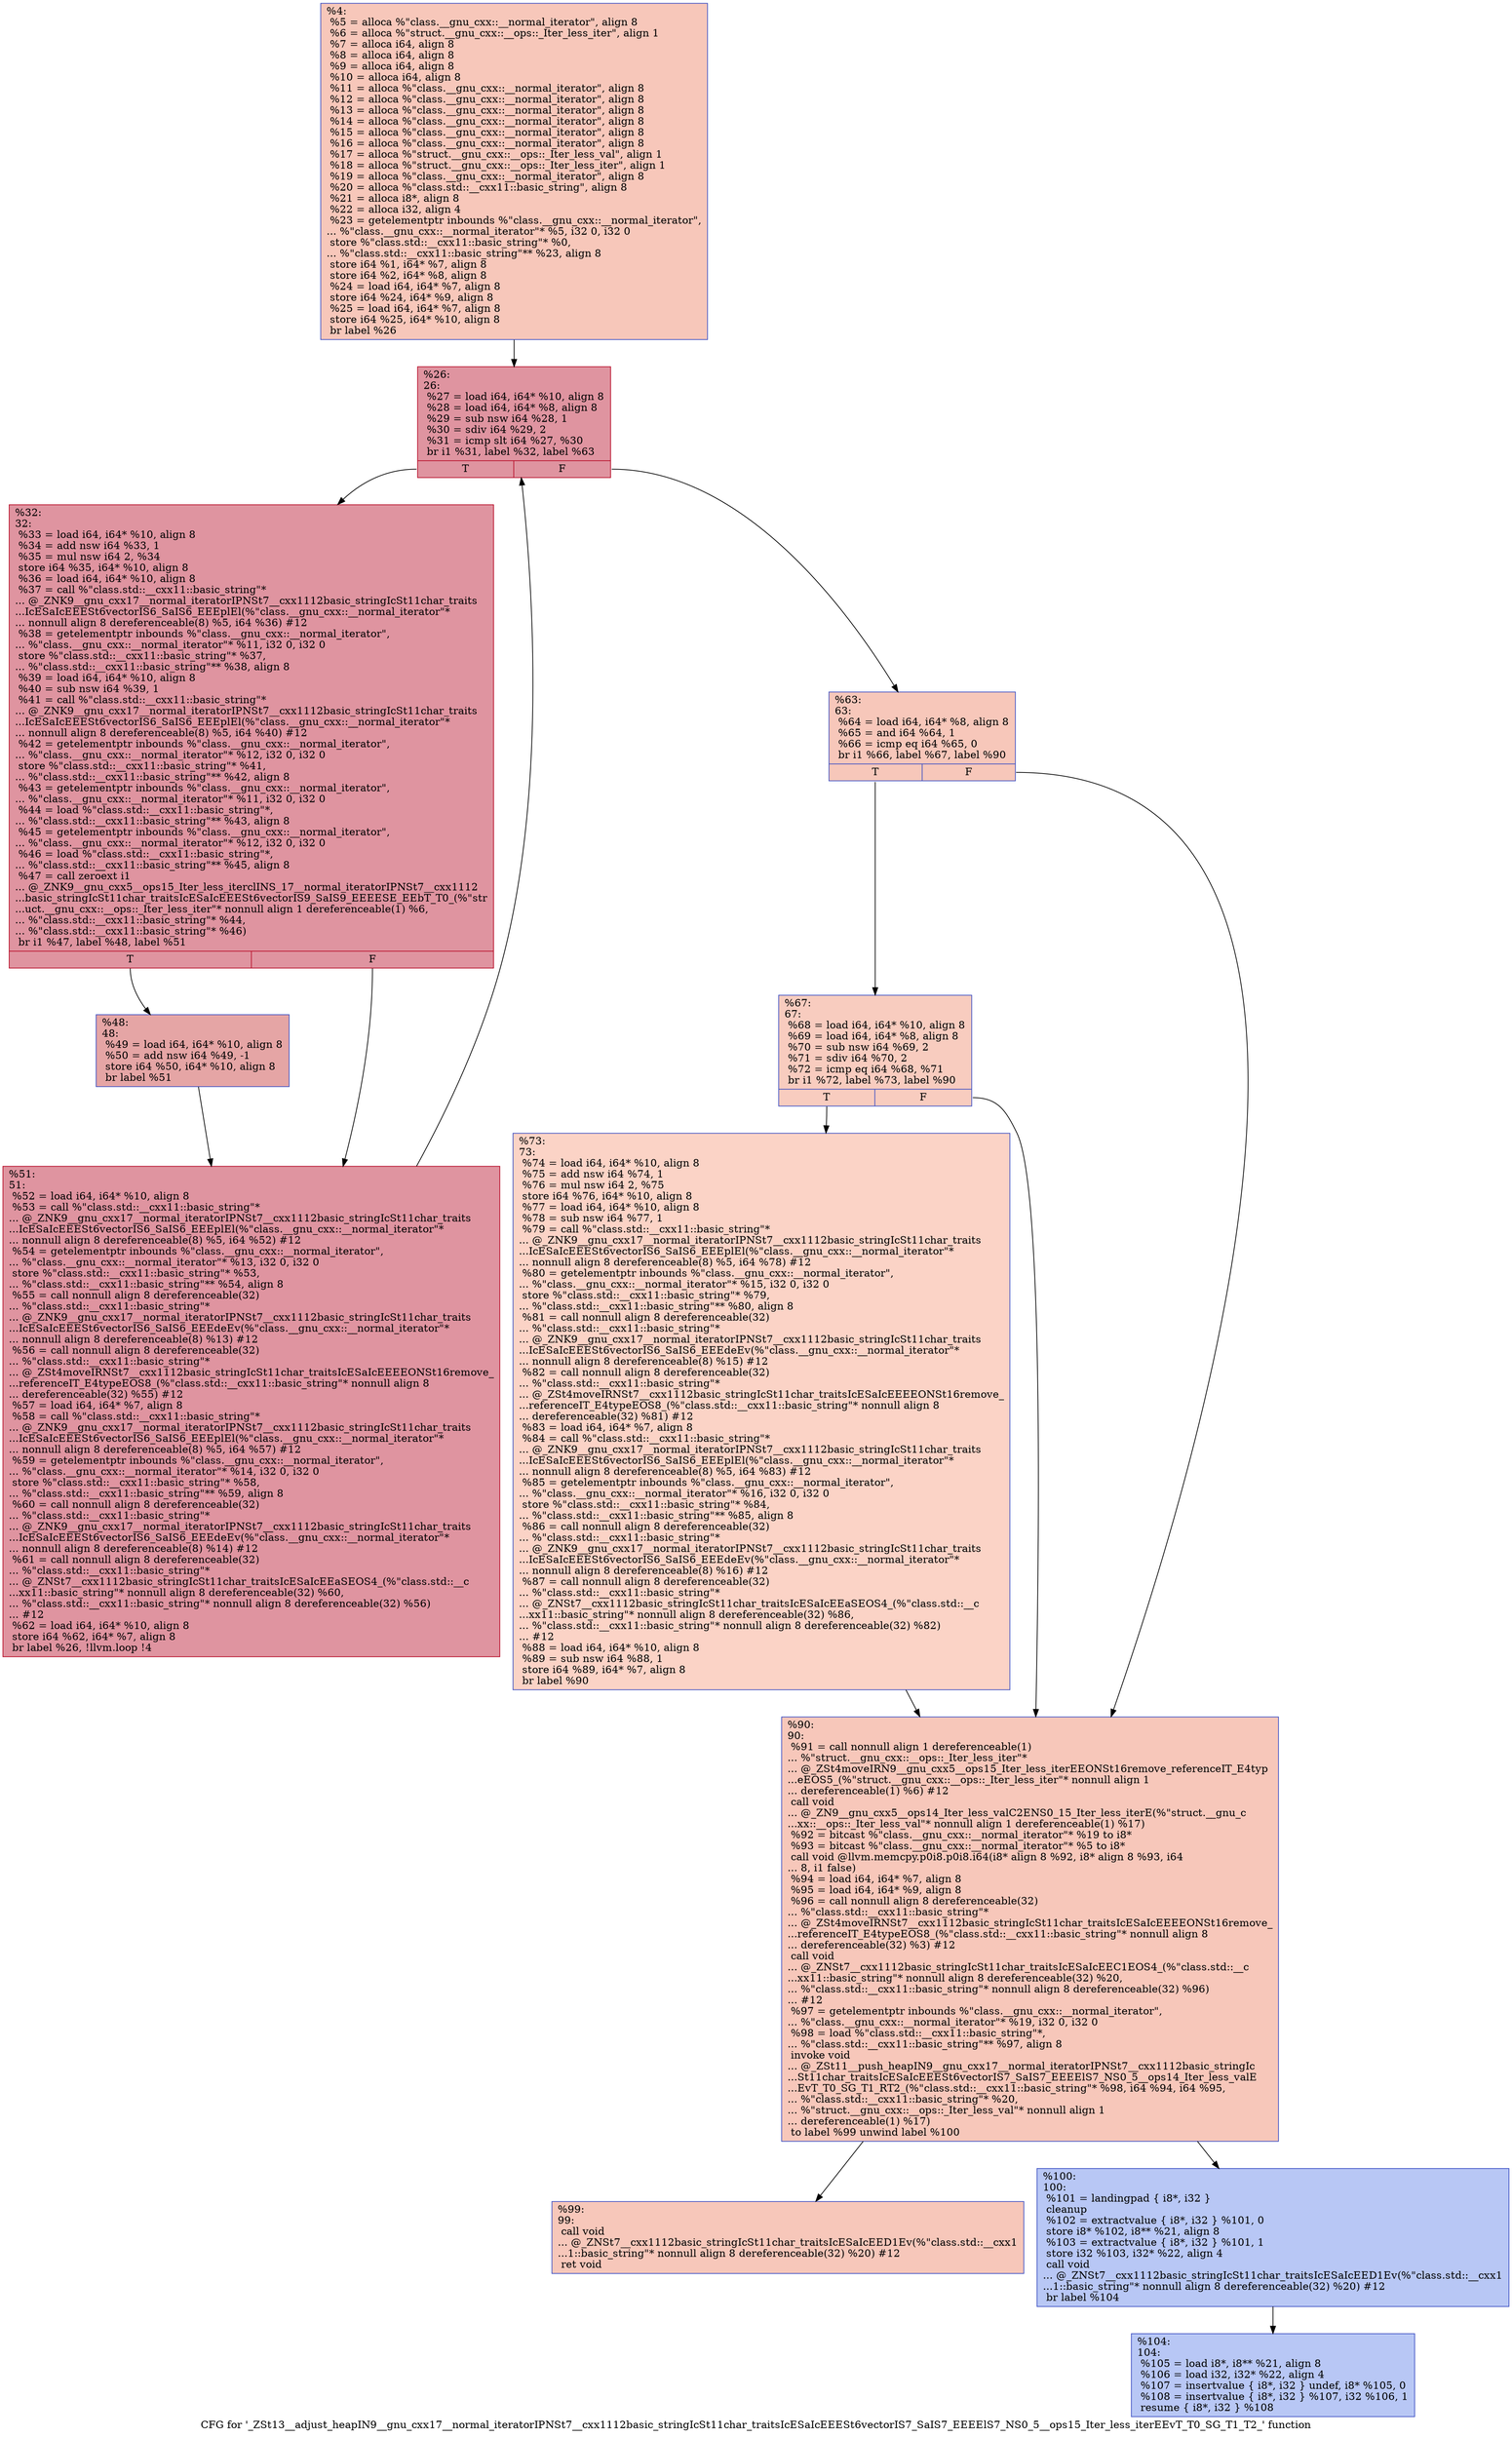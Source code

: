 digraph "CFG for '_ZSt13__adjust_heapIN9__gnu_cxx17__normal_iteratorIPNSt7__cxx1112basic_stringIcSt11char_traitsIcESaIcEEESt6vectorIS7_SaIS7_EEEElS7_NS0_5__ops15_Iter_less_iterEEvT_T0_SG_T1_T2_' function" {
	label="CFG for '_ZSt13__adjust_heapIN9__gnu_cxx17__normal_iteratorIPNSt7__cxx1112basic_stringIcSt11char_traitsIcESaIcEEESt6vectorIS7_SaIS7_EEEElS7_NS0_5__ops15_Iter_less_iterEEvT_T0_SG_T1_T2_' function";

	Node0x55926112fea0 [shape=record,color="#3d50c3ff", style=filled, fillcolor="#ec7f6370",label="{%4:\l  %5 = alloca %\"class.__gnu_cxx::__normal_iterator\", align 8\l  %6 = alloca %\"struct.__gnu_cxx::__ops::_Iter_less_iter\", align 1\l  %7 = alloca i64, align 8\l  %8 = alloca i64, align 8\l  %9 = alloca i64, align 8\l  %10 = alloca i64, align 8\l  %11 = alloca %\"class.__gnu_cxx::__normal_iterator\", align 8\l  %12 = alloca %\"class.__gnu_cxx::__normal_iterator\", align 8\l  %13 = alloca %\"class.__gnu_cxx::__normal_iterator\", align 8\l  %14 = alloca %\"class.__gnu_cxx::__normal_iterator\", align 8\l  %15 = alloca %\"class.__gnu_cxx::__normal_iterator\", align 8\l  %16 = alloca %\"class.__gnu_cxx::__normal_iterator\", align 8\l  %17 = alloca %\"struct.__gnu_cxx::__ops::_Iter_less_val\", align 1\l  %18 = alloca %\"struct.__gnu_cxx::__ops::_Iter_less_iter\", align 1\l  %19 = alloca %\"class.__gnu_cxx::__normal_iterator\", align 8\l  %20 = alloca %\"class.std::__cxx11::basic_string\", align 8\l  %21 = alloca i8*, align 8\l  %22 = alloca i32, align 4\l  %23 = getelementptr inbounds %\"class.__gnu_cxx::__normal_iterator\",\l... %\"class.__gnu_cxx::__normal_iterator\"* %5, i32 0, i32 0\l  store %\"class.std::__cxx11::basic_string\"* %0,\l... %\"class.std::__cxx11::basic_string\"** %23, align 8\l  store i64 %1, i64* %7, align 8\l  store i64 %2, i64* %8, align 8\l  %24 = load i64, i64* %7, align 8\l  store i64 %24, i64* %9, align 8\l  %25 = load i64, i64* %7, align 8\l  store i64 %25, i64* %10, align 8\l  br label %26\l}"];
	Node0x55926112fea0 -> Node0x55926112fef0;
	Node0x55926112fef0 [shape=record,color="#b70d28ff", style=filled, fillcolor="#b70d2870",label="{%26:\l26:                                               \l  %27 = load i64, i64* %10, align 8\l  %28 = load i64, i64* %8, align 8\l  %29 = sub nsw i64 %28, 1\l  %30 = sdiv i64 %29, 2\l  %31 = icmp slt i64 %27, %30\l  br i1 %31, label %32, label %63\l|{<s0>T|<s1>F}}"];
	Node0x55926112fef0:s0 -> Node0x559261130d40;
	Node0x55926112fef0:s1 -> Node0x559261130d90;
	Node0x559261130d40 [shape=record,color="#b70d28ff", style=filled, fillcolor="#b70d2870",label="{%32:\l32:                                               \l  %33 = load i64, i64* %10, align 8\l  %34 = add nsw i64 %33, 1\l  %35 = mul nsw i64 2, %34\l  store i64 %35, i64* %10, align 8\l  %36 = load i64, i64* %10, align 8\l  %37 = call %\"class.std::__cxx11::basic_string\"*\l... @_ZNK9__gnu_cxx17__normal_iteratorIPNSt7__cxx1112basic_stringIcSt11char_traits\l...IcESaIcEEESt6vectorIS6_SaIS6_EEEplEl(%\"class.__gnu_cxx::__normal_iterator\"*\l... nonnull align 8 dereferenceable(8) %5, i64 %36) #12\l  %38 = getelementptr inbounds %\"class.__gnu_cxx::__normal_iterator\",\l... %\"class.__gnu_cxx::__normal_iterator\"* %11, i32 0, i32 0\l  store %\"class.std::__cxx11::basic_string\"* %37,\l... %\"class.std::__cxx11::basic_string\"** %38, align 8\l  %39 = load i64, i64* %10, align 8\l  %40 = sub nsw i64 %39, 1\l  %41 = call %\"class.std::__cxx11::basic_string\"*\l... @_ZNK9__gnu_cxx17__normal_iteratorIPNSt7__cxx1112basic_stringIcSt11char_traits\l...IcESaIcEEESt6vectorIS6_SaIS6_EEEplEl(%\"class.__gnu_cxx::__normal_iterator\"*\l... nonnull align 8 dereferenceable(8) %5, i64 %40) #12\l  %42 = getelementptr inbounds %\"class.__gnu_cxx::__normal_iterator\",\l... %\"class.__gnu_cxx::__normal_iterator\"* %12, i32 0, i32 0\l  store %\"class.std::__cxx11::basic_string\"* %41,\l... %\"class.std::__cxx11::basic_string\"** %42, align 8\l  %43 = getelementptr inbounds %\"class.__gnu_cxx::__normal_iterator\",\l... %\"class.__gnu_cxx::__normal_iterator\"* %11, i32 0, i32 0\l  %44 = load %\"class.std::__cxx11::basic_string\"*,\l... %\"class.std::__cxx11::basic_string\"** %43, align 8\l  %45 = getelementptr inbounds %\"class.__gnu_cxx::__normal_iterator\",\l... %\"class.__gnu_cxx::__normal_iterator\"* %12, i32 0, i32 0\l  %46 = load %\"class.std::__cxx11::basic_string\"*,\l... %\"class.std::__cxx11::basic_string\"** %45, align 8\l  %47 = call zeroext i1\l... @_ZNK9__gnu_cxx5__ops15_Iter_less_iterclINS_17__normal_iteratorIPNSt7__cxx1112\l...basic_stringIcSt11char_traitsIcESaIcEEESt6vectorIS9_SaIS9_EEEESE_EEbT_T0_(%\"str\l...uct.__gnu_cxx::__ops::_Iter_less_iter\"* nonnull align 1 dereferenceable(1) %6,\l... %\"class.std::__cxx11::basic_string\"* %44,\l... %\"class.std::__cxx11::basic_string\"* %46)\l  br i1 %47, label %48, label %51\l|{<s0>T|<s1>F}}"];
	Node0x559261130d40:s0 -> Node0x559261131a70;
	Node0x559261130d40:s1 -> Node0x559261131ac0;
	Node0x559261131a70 [shape=record,color="#3d50c3ff", style=filled, fillcolor="#c5333470",label="{%48:\l48:                                               \l  %49 = load i64, i64* %10, align 8\l  %50 = add nsw i64 %49, -1\l  store i64 %50, i64* %10, align 8\l  br label %51\l}"];
	Node0x559261131a70 -> Node0x559261131ac0;
	Node0x559261131ac0 [shape=record,color="#b70d28ff", style=filled, fillcolor="#b70d2870",label="{%51:\l51:                                               \l  %52 = load i64, i64* %10, align 8\l  %53 = call %\"class.std::__cxx11::basic_string\"*\l... @_ZNK9__gnu_cxx17__normal_iteratorIPNSt7__cxx1112basic_stringIcSt11char_traits\l...IcESaIcEEESt6vectorIS6_SaIS6_EEEplEl(%\"class.__gnu_cxx::__normal_iterator\"*\l... nonnull align 8 dereferenceable(8) %5, i64 %52) #12\l  %54 = getelementptr inbounds %\"class.__gnu_cxx::__normal_iterator\",\l... %\"class.__gnu_cxx::__normal_iterator\"* %13, i32 0, i32 0\l  store %\"class.std::__cxx11::basic_string\"* %53,\l... %\"class.std::__cxx11::basic_string\"** %54, align 8\l  %55 = call nonnull align 8 dereferenceable(32)\l... %\"class.std::__cxx11::basic_string\"*\l... @_ZNK9__gnu_cxx17__normal_iteratorIPNSt7__cxx1112basic_stringIcSt11char_traits\l...IcESaIcEEESt6vectorIS6_SaIS6_EEEdeEv(%\"class.__gnu_cxx::__normal_iterator\"*\l... nonnull align 8 dereferenceable(8) %13) #12\l  %56 = call nonnull align 8 dereferenceable(32)\l... %\"class.std::__cxx11::basic_string\"*\l... @_ZSt4moveIRNSt7__cxx1112basic_stringIcSt11char_traitsIcESaIcEEEEONSt16remove_\l...referenceIT_E4typeEOS8_(%\"class.std::__cxx11::basic_string\"* nonnull align 8\l... dereferenceable(32) %55) #12\l  %57 = load i64, i64* %7, align 8\l  %58 = call %\"class.std::__cxx11::basic_string\"*\l... @_ZNK9__gnu_cxx17__normal_iteratorIPNSt7__cxx1112basic_stringIcSt11char_traits\l...IcESaIcEEESt6vectorIS6_SaIS6_EEEplEl(%\"class.__gnu_cxx::__normal_iterator\"*\l... nonnull align 8 dereferenceable(8) %5, i64 %57) #12\l  %59 = getelementptr inbounds %\"class.__gnu_cxx::__normal_iterator\",\l... %\"class.__gnu_cxx::__normal_iterator\"* %14, i32 0, i32 0\l  store %\"class.std::__cxx11::basic_string\"* %58,\l... %\"class.std::__cxx11::basic_string\"** %59, align 8\l  %60 = call nonnull align 8 dereferenceable(32)\l... %\"class.std::__cxx11::basic_string\"*\l... @_ZNK9__gnu_cxx17__normal_iteratorIPNSt7__cxx1112basic_stringIcSt11char_traits\l...IcESaIcEEESt6vectorIS6_SaIS6_EEEdeEv(%\"class.__gnu_cxx::__normal_iterator\"*\l... nonnull align 8 dereferenceable(8) %14) #12\l  %61 = call nonnull align 8 dereferenceable(32)\l... %\"class.std::__cxx11::basic_string\"*\l... @_ZNSt7__cxx1112basic_stringIcSt11char_traitsIcESaIcEEaSEOS4_(%\"class.std::__c\l...xx11::basic_string\"* nonnull align 8 dereferenceable(32) %60,\l... %\"class.std::__cxx11::basic_string\"* nonnull align 8 dereferenceable(32) %56)\l... #12\l  %62 = load i64, i64* %10, align 8\l  store i64 %62, i64* %7, align 8\l  br label %26, !llvm.loop !4\l}"];
	Node0x559261131ac0 -> Node0x55926112fef0;
	Node0x559261130d90 [shape=record,color="#3d50c3ff", style=filled, fillcolor="#ec7f6370",label="{%63:\l63:                                               \l  %64 = load i64, i64* %8, align 8\l  %65 = and i64 %64, 1\l  %66 = icmp eq i64 %65, 0\l  br i1 %66, label %67, label %90\l|{<s0>T|<s1>F}}"];
	Node0x559261130d90:s0 -> Node0x5592611325e0;
	Node0x559261130d90:s1 -> Node0x559261132a10;
	Node0x5592611325e0 [shape=record,color="#3d50c3ff", style=filled, fillcolor="#f08b6e70",label="{%67:\l67:                                               \l  %68 = load i64, i64* %10, align 8\l  %69 = load i64, i64* %8, align 8\l  %70 = sub nsw i64 %69, 2\l  %71 = sdiv i64 %70, 2\l  %72 = icmp eq i64 %68, %71\l  br i1 %72, label %73, label %90\l|{<s0>T|<s1>F}}"];
	Node0x5592611325e0:s0 -> Node0x559261132de0;
	Node0x5592611325e0:s1 -> Node0x559261132a10;
	Node0x559261132de0 [shape=record,color="#3d50c3ff", style=filled, fillcolor="#f59c7d70",label="{%73:\l73:                                               \l  %74 = load i64, i64* %10, align 8\l  %75 = add nsw i64 %74, 1\l  %76 = mul nsw i64 2, %75\l  store i64 %76, i64* %10, align 8\l  %77 = load i64, i64* %10, align 8\l  %78 = sub nsw i64 %77, 1\l  %79 = call %\"class.std::__cxx11::basic_string\"*\l... @_ZNK9__gnu_cxx17__normal_iteratorIPNSt7__cxx1112basic_stringIcSt11char_traits\l...IcESaIcEEESt6vectorIS6_SaIS6_EEEplEl(%\"class.__gnu_cxx::__normal_iterator\"*\l... nonnull align 8 dereferenceable(8) %5, i64 %78) #12\l  %80 = getelementptr inbounds %\"class.__gnu_cxx::__normal_iterator\",\l... %\"class.__gnu_cxx::__normal_iterator\"* %15, i32 0, i32 0\l  store %\"class.std::__cxx11::basic_string\"* %79,\l... %\"class.std::__cxx11::basic_string\"** %80, align 8\l  %81 = call nonnull align 8 dereferenceable(32)\l... %\"class.std::__cxx11::basic_string\"*\l... @_ZNK9__gnu_cxx17__normal_iteratorIPNSt7__cxx1112basic_stringIcSt11char_traits\l...IcESaIcEEESt6vectorIS6_SaIS6_EEEdeEv(%\"class.__gnu_cxx::__normal_iterator\"*\l... nonnull align 8 dereferenceable(8) %15) #12\l  %82 = call nonnull align 8 dereferenceable(32)\l... %\"class.std::__cxx11::basic_string\"*\l... @_ZSt4moveIRNSt7__cxx1112basic_stringIcSt11char_traitsIcESaIcEEEEONSt16remove_\l...referenceIT_E4typeEOS8_(%\"class.std::__cxx11::basic_string\"* nonnull align 8\l... dereferenceable(32) %81) #12\l  %83 = load i64, i64* %7, align 8\l  %84 = call %\"class.std::__cxx11::basic_string\"*\l... @_ZNK9__gnu_cxx17__normal_iteratorIPNSt7__cxx1112basic_stringIcSt11char_traits\l...IcESaIcEEESt6vectorIS6_SaIS6_EEEplEl(%\"class.__gnu_cxx::__normal_iterator\"*\l... nonnull align 8 dereferenceable(8) %5, i64 %83) #12\l  %85 = getelementptr inbounds %\"class.__gnu_cxx::__normal_iterator\",\l... %\"class.__gnu_cxx::__normal_iterator\"* %16, i32 0, i32 0\l  store %\"class.std::__cxx11::basic_string\"* %84,\l... %\"class.std::__cxx11::basic_string\"** %85, align 8\l  %86 = call nonnull align 8 dereferenceable(32)\l... %\"class.std::__cxx11::basic_string\"*\l... @_ZNK9__gnu_cxx17__normal_iteratorIPNSt7__cxx1112basic_stringIcSt11char_traits\l...IcESaIcEEESt6vectorIS6_SaIS6_EEEdeEv(%\"class.__gnu_cxx::__normal_iterator\"*\l... nonnull align 8 dereferenceable(8) %16) #12\l  %87 = call nonnull align 8 dereferenceable(32)\l... %\"class.std::__cxx11::basic_string\"*\l... @_ZNSt7__cxx1112basic_stringIcSt11char_traitsIcESaIcEEaSEOS4_(%\"class.std::__c\l...xx11::basic_string\"* nonnull align 8 dereferenceable(32) %86,\l... %\"class.std::__cxx11::basic_string\"* nonnull align 8 dereferenceable(32) %82)\l... #12\l  %88 = load i64, i64* %10, align 8\l  %89 = sub nsw i64 %88, 1\l  store i64 %89, i64* %7, align 8\l  br label %90\l}"];
	Node0x559261132de0 -> Node0x559261132a10;
	Node0x559261132a10 [shape=record,color="#3d50c3ff", style=filled, fillcolor="#ec7f6370",label="{%90:\l90:                                               \l  %91 = call nonnull align 1 dereferenceable(1)\l... %\"struct.__gnu_cxx::__ops::_Iter_less_iter\"*\l... @_ZSt4moveIRN9__gnu_cxx5__ops15_Iter_less_iterEEONSt16remove_referenceIT_E4typ\l...eEOS5_(%\"struct.__gnu_cxx::__ops::_Iter_less_iter\"* nonnull align 1\l... dereferenceable(1) %6) #12\l  call void\l... @_ZN9__gnu_cxx5__ops14_Iter_less_valC2ENS0_15_Iter_less_iterE(%\"struct.__gnu_c\l...xx::__ops::_Iter_less_val\"* nonnull align 1 dereferenceable(1) %17)\l  %92 = bitcast %\"class.__gnu_cxx::__normal_iterator\"* %19 to i8*\l  %93 = bitcast %\"class.__gnu_cxx::__normal_iterator\"* %5 to i8*\l  call void @llvm.memcpy.p0i8.p0i8.i64(i8* align 8 %92, i8* align 8 %93, i64\l... 8, i1 false)\l  %94 = load i64, i64* %7, align 8\l  %95 = load i64, i64* %9, align 8\l  %96 = call nonnull align 8 dereferenceable(32)\l... %\"class.std::__cxx11::basic_string\"*\l... @_ZSt4moveIRNSt7__cxx1112basic_stringIcSt11char_traitsIcESaIcEEEEONSt16remove_\l...referenceIT_E4typeEOS8_(%\"class.std::__cxx11::basic_string\"* nonnull align 8\l... dereferenceable(32) %3) #12\l  call void\l... @_ZNSt7__cxx1112basic_stringIcSt11char_traitsIcESaIcEEC1EOS4_(%\"class.std::__c\l...xx11::basic_string\"* nonnull align 8 dereferenceable(32) %20,\l... %\"class.std::__cxx11::basic_string\"* nonnull align 8 dereferenceable(32) %96)\l... #12\l  %97 = getelementptr inbounds %\"class.__gnu_cxx::__normal_iterator\",\l... %\"class.__gnu_cxx::__normal_iterator\"* %19, i32 0, i32 0\l  %98 = load %\"class.std::__cxx11::basic_string\"*,\l... %\"class.std::__cxx11::basic_string\"** %97, align 8\l  invoke void\l... @_ZSt11__push_heapIN9__gnu_cxx17__normal_iteratorIPNSt7__cxx1112basic_stringIc\l...St11char_traitsIcESaIcEEESt6vectorIS7_SaIS7_EEEElS7_NS0_5__ops14_Iter_less_valE\l...EvT_T0_SG_T1_RT2_(%\"class.std::__cxx11::basic_string\"* %98, i64 %94, i64 %95,\l... %\"class.std::__cxx11::basic_string\"* %20,\l... %\"struct.__gnu_cxx::__ops::_Iter_less_val\"* nonnull align 1\l... dereferenceable(1) %17)\l          to label %99 unwind label %100\l}"];
	Node0x559261132a10 -> Node0x5592611346a0;
	Node0x559261132a10 -> Node0x5592611349c0;
	Node0x5592611346a0 [shape=record,color="#3d50c3ff", style=filled, fillcolor="#ec7f6370",label="{%99:\l99:                                               \l  call void\l... @_ZNSt7__cxx1112basic_stringIcSt11char_traitsIcESaIcEED1Ev(%\"class.std::__cxx1\l...1::basic_string\"* nonnull align 8 dereferenceable(32) %20) #12\l  ret void\l}"];
	Node0x5592611349c0 [shape=record,color="#3d50c3ff", style=filled, fillcolor="#5f7fe870",label="{%100:\l100:                                              \l  %101 = landingpad \{ i8*, i32 \}\l          cleanup\l  %102 = extractvalue \{ i8*, i32 \} %101, 0\l  store i8* %102, i8** %21, align 8\l  %103 = extractvalue \{ i8*, i32 \} %101, 1\l  store i32 %103, i32* %22, align 4\l  call void\l... @_ZNSt7__cxx1112basic_stringIcSt11char_traitsIcESaIcEED1Ev(%\"class.std::__cxx1\l...1::basic_string\"* nonnull align 8 dereferenceable(32) %20) #12\l  br label %104\l}"];
	Node0x5592611349c0 -> Node0x5592611350e0;
	Node0x5592611350e0 [shape=record,color="#3d50c3ff", style=filled, fillcolor="#5f7fe870",label="{%104:\l104:                                              \l  %105 = load i8*, i8** %21, align 8\l  %106 = load i32, i32* %22, align 4\l  %107 = insertvalue \{ i8*, i32 \} undef, i8* %105, 0\l  %108 = insertvalue \{ i8*, i32 \} %107, i32 %106, 1\l  resume \{ i8*, i32 \} %108\l}"];
}
